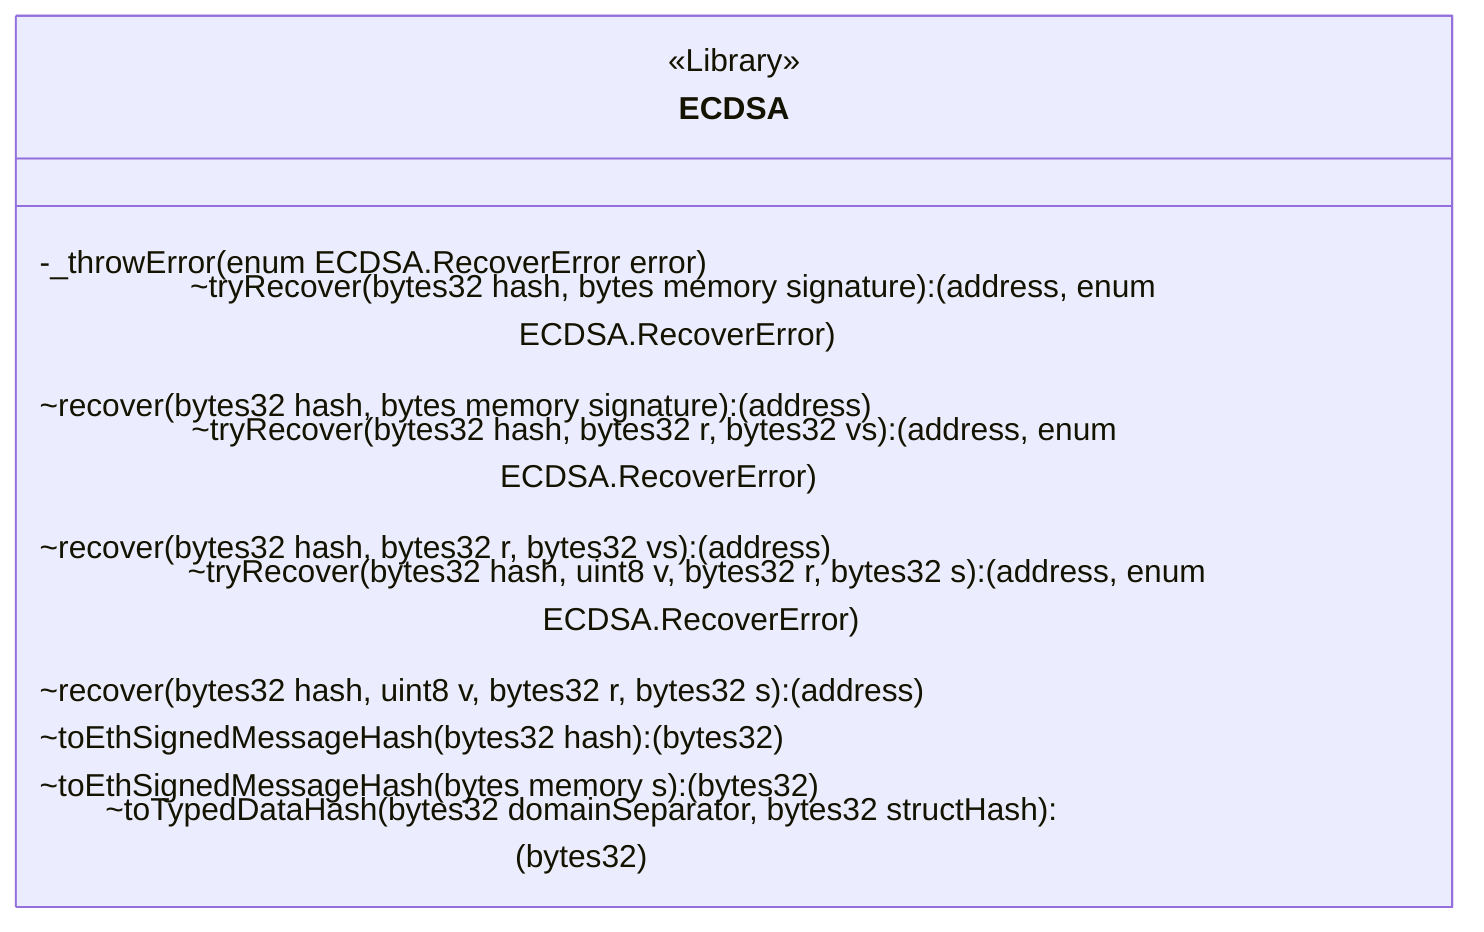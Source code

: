 classDiagram
  %% 369:8168:1
  class ECDSA {
    <<Library>>
    -_throwError(enum ECDSA.RecoverError error)
    ~tryRecover(bytes32 hash, bytes memory signature): (address, enum ECDSA.RecoverError)
    ~recover(bytes32 hash, bytes memory signature): (address)
    ~tryRecover(bytes32 hash, bytes32 r, bytes32 vs): (address, enum ECDSA.RecoverError)
    ~recover(bytes32 hash, bytes32 r, bytes32 vs): (address)
    ~tryRecover(bytes32 hash, uint8 v, bytes32 r, bytes32 s): (address, enum ECDSA.RecoverError)
    ~recover(bytes32 hash, uint8 v, bytes32 r, bytes32 s): (address)
    ~toEthSignedMessageHash(bytes32 hash): (bytes32)
    ~toEthSignedMessageHash(bytes memory s): (bytes32)
    ~toTypedDataHash(bytes32 domainSeparator, bytes32 structHash): (bytes32)
  }